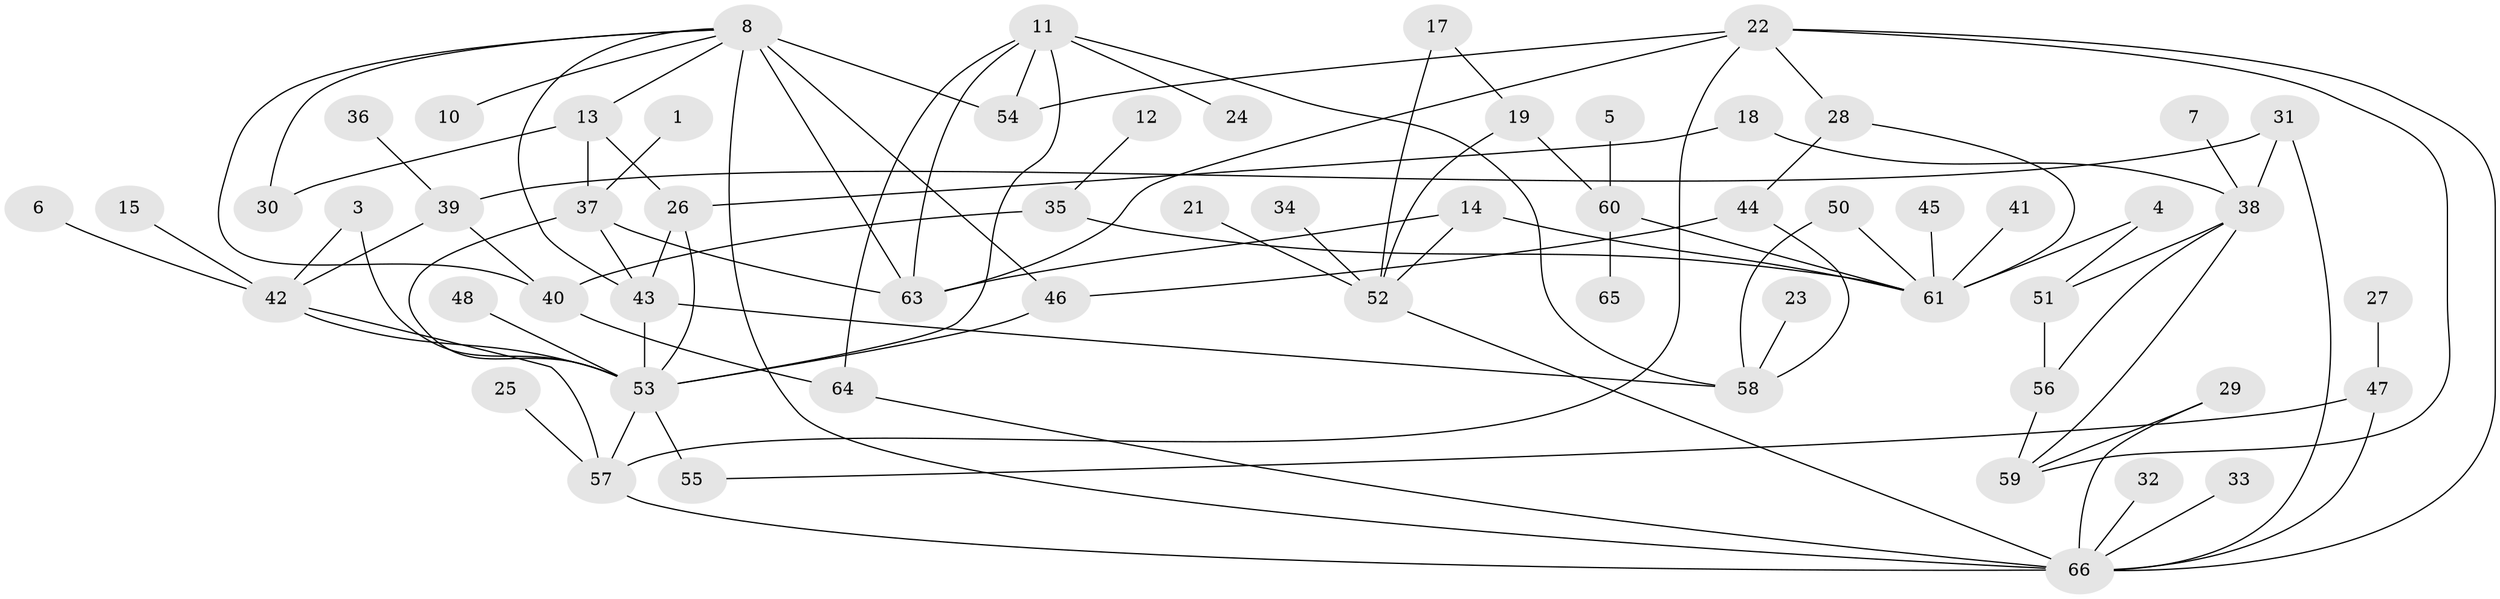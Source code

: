 // original degree distribution, {3: 0.22727272727272727, 1: 0.23484848484848486, 5: 0.06818181818181818, 2: 0.26515151515151514, 4: 0.14393939393939395, 0: 0.030303030303030304, 6: 0.030303030303030304}
// Generated by graph-tools (version 1.1) at 2025/49/03/09/25 03:49:10]
// undirected, 60 vertices, 94 edges
graph export_dot {
graph [start="1"]
  node [color=gray90,style=filled];
  1;
  3;
  4;
  5;
  6;
  7;
  8;
  10;
  11;
  12;
  13;
  14;
  15;
  17;
  18;
  19;
  21;
  22;
  23;
  24;
  25;
  26;
  27;
  28;
  29;
  30;
  31;
  32;
  33;
  34;
  35;
  36;
  37;
  38;
  39;
  40;
  41;
  42;
  43;
  44;
  45;
  46;
  47;
  48;
  50;
  51;
  52;
  53;
  54;
  55;
  56;
  57;
  58;
  59;
  60;
  61;
  63;
  64;
  65;
  66;
  1 -- 37 [weight=1.0];
  3 -- 42 [weight=1.0];
  3 -- 53 [weight=1.0];
  4 -- 51 [weight=1.0];
  4 -- 61 [weight=1.0];
  5 -- 60 [weight=1.0];
  6 -- 42 [weight=1.0];
  7 -- 38 [weight=1.0];
  8 -- 10 [weight=1.0];
  8 -- 13 [weight=1.0];
  8 -- 30 [weight=1.0];
  8 -- 40 [weight=1.0];
  8 -- 43 [weight=1.0];
  8 -- 46 [weight=1.0];
  8 -- 54 [weight=3.0];
  8 -- 63 [weight=1.0];
  8 -- 66 [weight=2.0];
  11 -- 24 [weight=1.0];
  11 -- 53 [weight=1.0];
  11 -- 54 [weight=1.0];
  11 -- 58 [weight=1.0];
  11 -- 63 [weight=1.0];
  11 -- 64 [weight=1.0];
  12 -- 35 [weight=1.0];
  13 -- 26 [weight=1.0];
  13 -- 30 [weight=1.0];
  13 -- 37 [weight=1.0];
  14 -- 52 [weight=1.0];
  14 -- 61 [weight=1.0];
  14 -- 63 [weight=1.0];
  15 -- 42 [weight=1.0];
  17 -- 19 [weight=1.0];
  17 -- 52 [weight=1.0];
  18 -- 26 [weight=1.0];
  18 -- 38 [weight=1.0];
  19 -- 52 [weight=1.0];
  19 -- 60 [weight=1.0];
  21 -- 52 [weight=1.0];
  22 -- 28 [weight=1.0];
  22 -- 54 [weight=1.0];
  22 -- 57 [weight=1.0];
  22 -- 59 [weight=1.0];
  22 -- 63 [weight=1.0];
  22 -- 66 [weight=1.0];
  23 -- 58 [weight=1.0];
  25 -- 57 [weight=1.0];
  26 -- 43 [weight=1.0];
  26 -- 53 [weight=1.0];
  27 -- 47 [weight=1.0];
  28 -- 44 [weight=1.0];
  28 -- 61 [weight=1.0];
  29 -- 59 [weight=1.0];
  29 -- 66 [weight=1.0];
  31 -- 38 [weight=1.0];
  31 -- 39 [weight=1.0];
  31 -- 66 [weight=1.0];
  32 -- 66 [weight=1.0];
  33 -- 66 [weight=1.0];
  34 -- 52 [weight=1.0];
  35 -- 40 [weight=1.0];
  35 -- 61 [weight=1.0];
  36 -- 39 [weight=1.0];
  37 -- 43 [weight=1.0];
  37 -- 53 [weight=1.0];
  37 -- 63 [weight=1.0];
  38 -- 51 [weight=1.0];
  38 -- 56 [weight=1.0];
  38 -- 59 [weight=1.0];
  39 -- 40 [weight=1.0];
  39 -- 42 [weight=1.0];
  40 -- 64 [weight=1.0];
  41 -- 61 [weight=1.0];
  42 -- 53 [weight=1.0];
  42 -- 57 [weight=1.0];
  43 -- 53 [weight=1.0];
  43 -- 58 [weight=1.0];
  44 -- 46 [weight=1.0];
  44 -- 58 [weight=1.0];
  45 -- 61 [weight=1.0];
  46 -- 53 [weight=1.0];
  47 -- 55 [weight=1.0];
  47 -- 66 [weight=1.0];
  48 -- 53 [weight=1.0];
  50 -- 58 [weight=1.0];
  50 -- 61 [weight=1.0];
  51 -- 56 [weight=1.0];
  52 -- 66 [weight=1.0];
  53 -- 55 [weight=1.0];
  53 -- 57 [weight=1.0];
  56 -- 59 [weight=1.0];
  57 -- 66 [weight=1.0];
  60 -- 61 [weight=1.0];
  60 -- 65 [weight=1.0];
  64 -- 66 [weight=1.0];
}
